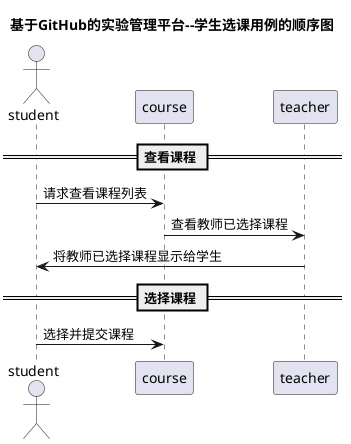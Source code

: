 @startuml
title 基于GitHub的实验管理平台--学生选课用例的顺序图
actor student
== 查看课程 ==
student ->course : 请求查看课程列表
course -> teacher : 查看教师已选择课程
teacher -> student : 将教师已选择课程显示给学生
== 选择课程 ==
student -> course : 选择并提交课程
@enduml